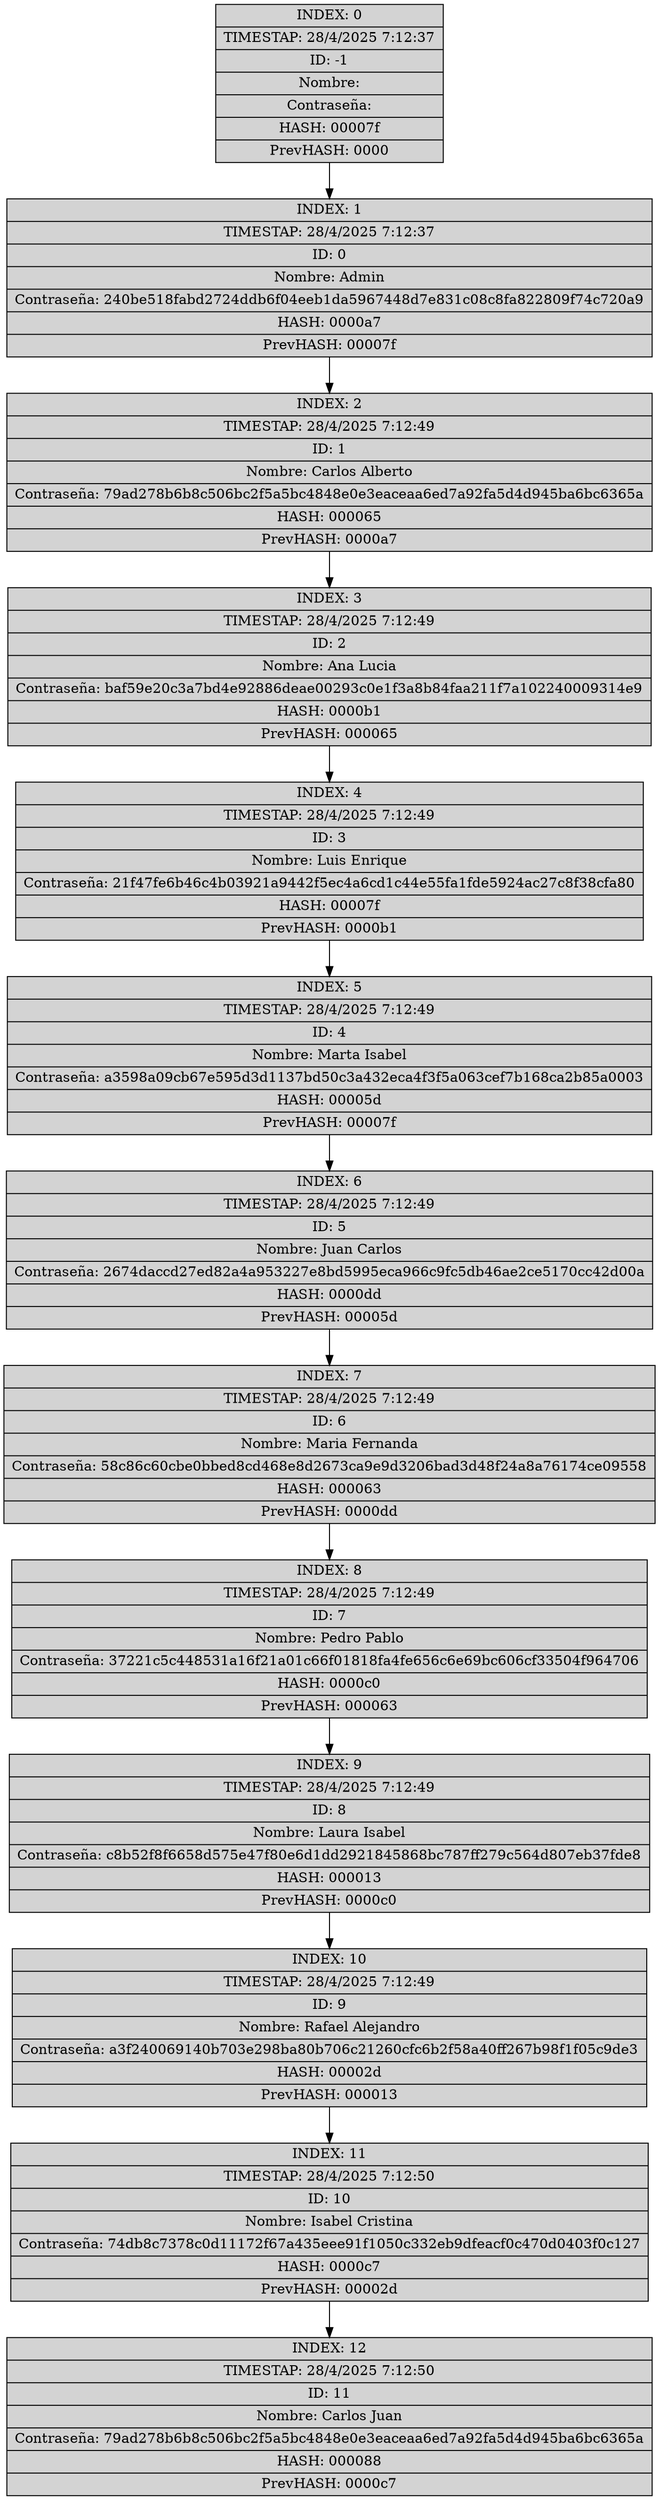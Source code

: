 digraph {
	node[shape=record, style=filled];
	Block0 [label="{ INDEX: 12 | TIMESTAP: 28/4/2025 7:12:50 | ID: 11 | Nombre: Carlos Juan | Contraseña: 79ad278b6b8c506bc2f5a5bc4848e0e3eaceaa6ed7a92fa5d4d945ba6bc6365a | HASH: 000088 | PrevHASH: 0000c7 }"]
;	Block1 [label="{ INDEX: 11 | TIMESTAP: 28/4/2025 7:12:50 | ID: 10 | Nombre: Isabel Cristina | Contraseña: 74db8c7378c0d11172f67a435eee91f1050c332eb9dfeacf0c470d0403f0c127 | HASH: 0000c7 | PrevHASH: 00002d }"]
;	Block1 -> Block0;
	Block2 [label="{ INDEX: 10 | TIMESTAP: 28/4/2025 7:12:49 | ID: 9 | Nombre: Rafael Alejandro | Contraseña: a3f240069140b703e298ba80b706c21260cfc6b2f58a40ff267b98f1f05c9de3 | HASH: 00002d | PrevHASH: 000013 }"]
;	Block2 -> Block1;
	Block3 [label="{ INDEX: 9 | TIMESTAP: 28/4/2025 7:12:49 | ID: 8 | Nombre: Laura Isabel | Contraseña: c8b52f8f6658d575e47f80e6d1dd2921845868bc787ff279c564d807eb37fde8 | HASH: 000013 | PrevHASH: 0000c0 }"]
;	Block3 -> Block2;
	Block4 [label="{ INDEX: 8 | TIMESTAP: 28/4/2025 7:12:49 | ID: 7 | Nombre: Pedro Pablo | Contraseña: 37221c5c448531a16f21a01c66f01818fa4fe656c6e69bc606cf33504f964706 | HASH: 0000c0 | PrevHASH: 000063 }"]
;	Block4 -> Block3;
	Block5 [label="{ INDEX: 7 | TIMESTAP: 28/4/2025 7:12:49 | ID: 6 | Nombre: Maria Fernanda | Contraseña: 58c86c60cbe0bbed8cd468e8d2673ca9e9d3206bad3d48f24a8a76174ce09558 | HASH: 000063 | PrevHASH: 0000dd }"]
;	Block5 -> Block4;
	Block6 [label="{ INDEX: 6 | TIMESTAP: 28/4/2025 7:12:49 | ID: 5 | Nombre: Juan Carlos | Contraseña: 2674daccd27ed82a4a953227e8bd5995eca966c9fc5db46ae2ce5170cc42d00a | HASH: 0000dd | PrevHASH: 00005d }"]
;	Block6 -> Block5;
	Block7 [label="{ INDEX: 5 | TIMESTAP: 28/4/2025 7:12:49 | ID: 4 | Nombre: Marta Isabel | Contraseña: a3598a09cb67e595d3d1137bd50c3a432eca4f3f5a063cef7b168ca2b85a0003 | HASH: 00005d | PrevHASH: 00007f }"]
;	Block7 -> Block6;
	Block8 [label="{ INDEX: 4 | TIMESTAP: 28/4/2025 7:12:49 | ID: 3 | Nombre: Luis Enrique | Contraseña: 21f47fe6b46c4b03921a9442f5ec4a6cd1c44e55fa1fde5924ac27c8f38cfa80 | HASH: 00007f | PrevHASH: 0000b1 }"]
;	Block8 -> Block7;
	Block9 [label="{ INDEX: 3 | TIMESTAP: 28/4/2025 7:12:49 | ID: 2 | Nombre: Ana Lucia | Contraseña: baf59e20c3a7bd4e92886deae00293c0e1f3a8b84faa211f7a102240009314e9 | HASH: 0000b1 | PrevHASH: 000065 }"]
;	Block9 -> Block8;
	Block10 [label="{ INDEX: 2 | TIMESTAP: 28/4/2025 7:12:49 | ID: 1 | Nombre: Carlos Alberto | Contraseña: 79ad278b6b8c506bc2f5a5bc4848e0e3eaceaa6ed7a92fa5d4d945ba6bc6365a | HASH: 000065 | PrevHASH: 0000a7 }"]
;	Block10 -> Block9;
	Block11 [label="{ INDEX: 1 | TIMESTAP: 28/4/2025 7:12:37 | ID: 0 | Nombre: Admin | Contraseña: 240be518fabd2724ddb6f04eeb1da5967448d7e831c08c8fa822809f74c720a9 | HASH: 0000a7 | PrevHASH: 00007f }"]
;	Block11 -> Block10;
	Block12 [label="{ INDEX: 0 | TIMESTAP: 28/4/2025 7:12:37 | ID: -1 | Nombre:  | Contraseña:  | HASH: 00007f | PrevHASH: 0000 }"]
;	Block12 -> Block11;
}
